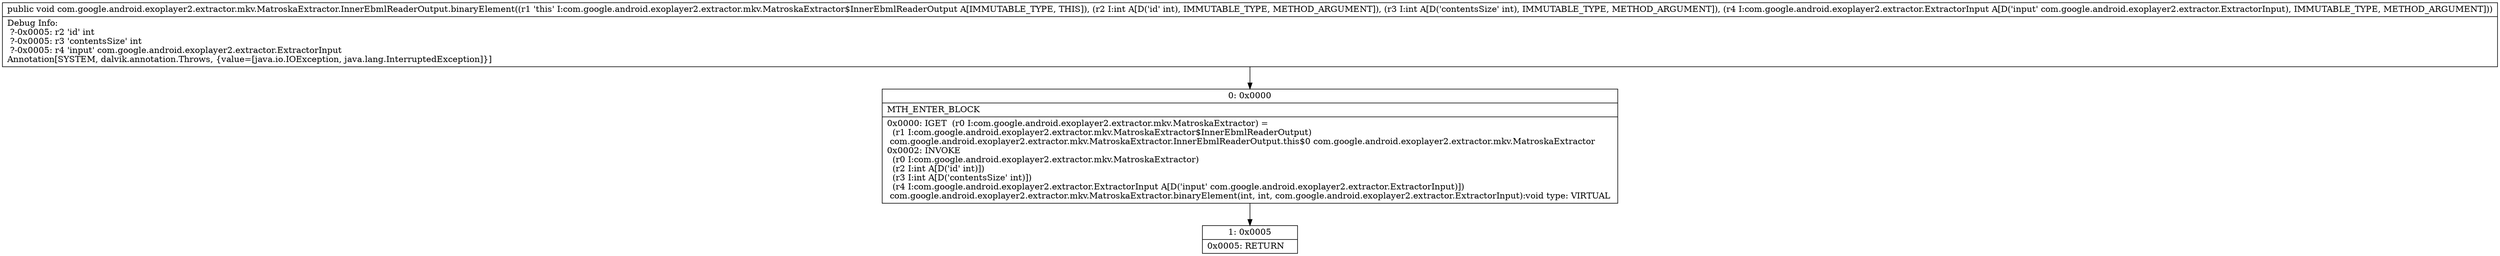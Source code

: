 digraph "CFG forcom.google.android.exoplayer2.extractor.mkv.MatroskaExtractor.InnerEbmlReaderOutput.binaryElement(IILcom\/google\/android\/exoplayer2\/extractor\/ExtractorInput;)V" {
Node_0 [shape=record,label="{0\:\ 0x0000|MTH_ENTER_BLOCK\l|0x0000: IGET  (r0 I:com.google.android.exoplayer2.extractor.mkv.MatroskaExtractor) = \l  (r1 I:com.google.android.exoplayer2.extractor.mkv.MatroskaExtractor$InnerEbmlReaderOutput)\l com.google.android.exoplayer2.extractor.mkv.MatroskaExtractor.InnerEbmlReaderOutput.this$0 com.google.android.exoplayer2.extractor.mkv.MatroskaExtractor \l0x0002: INVOKE  \l  (r0 I:com.google.android.exoplayer2.extractor.mkv.MatroskaExtractor)\l  (r2 I:int A[D('id' int)])\l  (r3 I:int A[D('contentsSize' int)])\l  (r4 I:com.google.android.exoplayer2.extractor.ExtractorInput A[D('input' com.google.android.exoplayer2.extractor.ExtractorInput)])\l com.google.android.exoplayer2.extractor.mkv.MatroskaExtractor.binaryElement(int, int, com.google.android.exoplayer2.extractor.ExtractorInput):void type: VIRTUAL \l}"];
Node_1 [shape=record,label="{1\:\ 0x0005|0x0005: RETURN   \l}"];
MethodNode[shape=record,label="{public void com.google.android.exoplayer2.extractor.mkv.MatroskaExtractor.InnerEbmlReaderOutput.binaryElement((r1 'this' I:com.google.android.exoplayer2.extractor.mkv.MatroskaExtractor$InnerEbmlReaderOutput A[IMMUTABLE_TYPE, THIS]), (r2 I:int A[D('id' int), IMMUTABLE_TYPE, METHOD_ARGUMENT]), (r3 I:int A[D('contentsSize' int), IMMUTABLE_TYPE, METHOD_ARGUMENT]), (r4 I:com.google.android.exoplayer2.extractor.ExtractorInput A[D('input' com.google.android.exoplayer2.extractor.ExtractorInput), IMMUTABLE_TYPE, METHOD_ARGUMENT]))  | Debug Info:\l  ?\-0x0005: r2 'id' int\l  ?\-0x0005: r3 'contentsSize' int\l  ?\-0x0005: r4 'input' com.google.android.exoplayer2.extractor.ExtractorInput\lAnnotation[SYSTEM, dalvik.annotation.Throws, \{value=[java.io.IOException, java.lang.InterruptedException]\}]\l}"];
MethodNode -> Node_0;
Node_0 -> Node_1;
}

